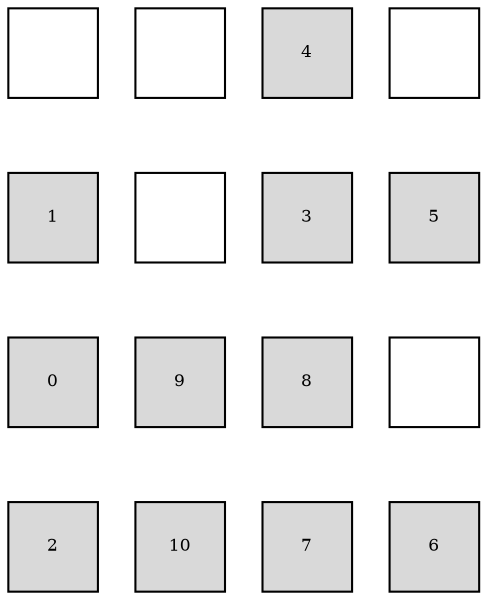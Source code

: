 digraph layout{
 rankdir=TB;
 splines=ortho;
 node [style=filled shape=square fixedsize=true width=0.6];
0[label="", fontsize=8, fillcolor="#ffffff"];
1[label="", fontsize=8, fillcolor="#ffffff"];
2[label="4", fontsize=8, fillcolor="#d9d9d9"];
3[label="", fontsize=8, fillcolor="#ffffff"];
4[label="1", fontsize=8, fillcolor="#d9d9d9"];
5[label="", fontsize=8, fillcolor="#ffffff"];
6[label="3", fontsize=8, fillcolor="#d9d9d9"];
7[label="5", fontsize=8, fillcolor="#d9d9d9"];
8[label="0", fontsize=8, fillcolor="#d9d9d9"];
9[label="9", fontsize=8, fillcolor="#d9d9d9"];
10[label="8", fontsize=8, fillcolor="#d9d9d9"];
11[label="", fontsize=8, fillcolor="#ffffff"];
12[label="2", fontsize=8, fillcolor="#d9d9d9"];
13[label="10", fontsize=8, fillcolor="#d9d9d9"];
14[label="7", fontsize=8, fillcolor="#d9d9d9"];
15[label="6", fontsize=8, fillcolor="#d9d9d9"];
edge [constraint=true, style=invis];
0 -> 4 -> 8 -> 12;
1 -> 5 -> 9 -> 13;
2 -> 6 -> 10 -> 14;
3 -> 7 -> 11 -> 15;
rank = same {0 -> 1 -> 2 -> 3};
rank = same {4 -> 5 -> 6 -> 7};
rank = same {8 -> 9 -> 10 -> 11};
rank = same {12 -> 13 -> 14 -> 15};
}